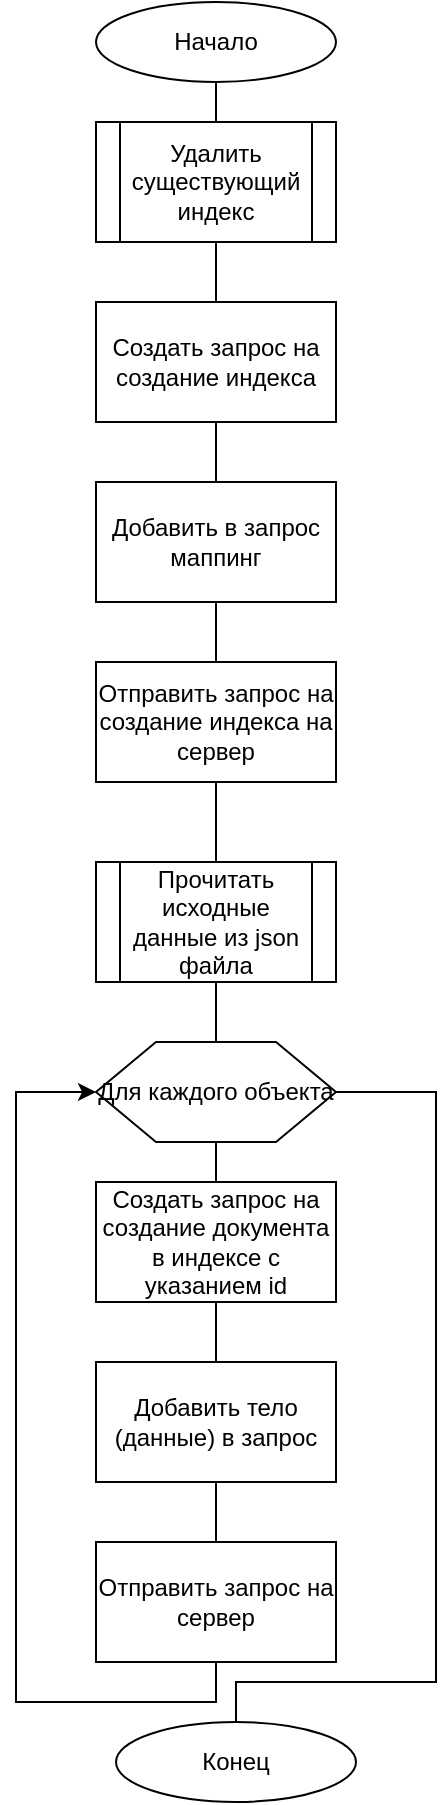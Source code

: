 <mxfile version="12.6.5" type="device"><diagram id="YQnN6EsGSDCkHxWqLFWK" name="Page-1"><mxGraphModel dx="1106" dy="807" grid="1" gridSize="10" guides="1" tooltips="1" connect="1" arrows="1" fold="1" page="1" pageScale="1" pageWidth="3300" pageHeight="2339" math="0" shadow="0"><root><mxCell id="0"/><mxCell id="1" parent="0"/><mxCell id="T8US_-9zx-Rd0sCNBQ4E-15" style="edgeStyle=orthogonalEdgeStyle;rounded=0;orthogonalLoop=1;jettySize=auto;html=1;exitX=0.5;exitY=1;exitDx=0;exitDy=0;entryX=0.5;entryY=0;entryDx=0;entryDy=0;endArrow=none;endFill=0;" edge="1" parent="1" source="T8US_-9zx-Rd0sCNBQ4E-1" target="T8US_-9zx-Rd0sCNBQ4E-4"><mxGeometry relative="1" as="geometry"/></mxCell><mxCell id="T8US_-9zx-Rd0sCNBQ4E-1" value="Начало" style="ellipse;whiteSpace=wrap;html=1;" vertex="1" parent="1"><mxGeometry x="350" y="80" width="120" height="40" as="geometry"/></mxCell><mxCell id="T8US_-9zx-Rd0sCNBQ4E-2" value="Конец" style="ellipse;whiteSpace=wrap;html=1;" vertex="1" parent="1"><mxGeometry x="360" y="940" width="120" height="40" as="geometry"/></mxCell><mxCell id="T8US_-9zx-Rd0sCNBQ4E-17" style="edgeStyle=orthogonalEdgeStyle;rounded=0;orthogonalLoop=1;jettySize=auto;html=1;exitX=0.5;exitY=1;exitDx=0;exitDy=0;endArrow=none;endFill=0;" edge="1" parent="1" source="T8US_-9zx-Rd0sCNBQ4E-3" target="T8US_-9zx-Rd0sCNBQ4E-5"><mxGeometry relative="1" as="geometry"/></mxCell><mxCell id="T8US_-9zx-Rd0sCNBQ4E-3" value="Создать запрос на создание индекса" style="rounded=0;whiteSpace=wrap;html=1;" vertex="1" parent="1"><mxGeometry x="350" y="230" width="120" height="60" as="geometry"/></mxCell><mxCell id="T8US_-9zx-Rd0sCNBQ4E-16" style="edgeStyle=orthogonalEdgeStyle;rounded=0;orthogonalLoop=1;jettySize=auto;html=1;exitX=0.5;exitY=1;exitDx=0;exitDy=0;entryX=0.5;entryY=0;entryDx=0;entryDy=0;endArrow=none;endFill=0;" edge="1" parent="1" source="T8US_-9zx-Rd0sCNBQ4E-4" target="T8US_-9zx-Rd0sCNBQ4E-3"><mxGeometry relative="1" as="geometry"/></mxCell><mxCell id="T8US_-9zx-Rd0sCNBQ4E-4" value="Удалить существующий индекс" style="shape=process;whiteSpace=wrap;html=1;backgroundOutline=1;" vertex="1" parent="1"><mxGeometry x="350" y="140" width="120" height="60" as="geometry"/></mxCell><mxCell id="T8US_-9zx-Rd0sCNBQ4E-18" style="edgeStyle=orthogonalEdgeStyle;rounded=0;orthogonalLoop=1;jettySize=auto;html=1;exitX=0.5;exitY=1;exitDx=0;exitDy=0;endArrow=none;endFill=0;" edge="1" parent="1" source="T8US_-9zx-Rd0sCNBQ4E-5" target="T8US_-9zx-Rd0sCNBQ4E-6"><mxGeometry relative="1" as="geometry"/></mxCell><mxCell id="T8US_-9zx-Rd0sCNBQ4E-5" value="Добавить в запрос маппинг" style="rounded=0;whiteSpace=wrap;html=1;" vertex="1" parent="1"><mxGeometry x="350" y="320" width="120" height="60" as="geometry"/></mxCell><mxCell id="T8US_-9zx-Rd0sCNBQ4E-19" style="edgeStyle=orthogonalEdgeStyle;rounded=0;orthogonalLoop=1;jettySize=auto;html=1;exitX=0.5;exitY=1;exitDx=0;exitDy=0;endArrow=none;endFill=0;" edge="1" parent="1" source="T8US_-9zx-Rd0sCNBQ4E-6" target="T8US_-9zx-Rd0sCNBQ4E-8"><mxGeometry relative="1" as="geometry"/></mxCell><mxCell id="T8US_-9zx-Rd0sCNBQ4E-6" value="Отправить запрос на создание индекса на сервер" style="rounded=0;whiteSpace=wrap;html=1;" vertex="1" parent="1"><mxGeometry x="350" y="410" width="120" height="60" as="geometry"/></mxCell><mxCell id="T8US_-9zx-Rd0sCNBQ4E-20" style="edgeStyle=orthogonalEdgeStyle;rounded=0;orthogonalLoop=1;jettySize=auto;html=1;exitX=0.5;exitY=1;exitDx=0;exitDy=0;endArrow=none;endFill=0;" edge="1" parent="1" source="T8US_-9zx-Rd0sCNBQ4E-8" target="T8US_-9zx-Rd0sCNBQ4E-9"><mxGeometry relative="1" as="geometry"/></mxCell><mxCell id="T8US_-9zx-Rd0sCNBQ4E-8" value="Прочитать исходные данные из json файла" style="shape=process;whiteSpace=wrap;html=1;backgroundOutline=1;" vertex="1" parent="1"><mxGeometry x="350" y="510" width="120" height="60" as="geometry"/></mxCell><mxCell id="T8US_-9zx-Rd0sCNBQ4E-13" style="edgeStyle=orthogonalEdgeStyle;rounded=0;orthogonalLoop=1;jettySize=auto;html=1;exitX=1;exitY=0.5;exitDx=0;exitDy=0;entryX=0.5;entryY=0;entryDx=0;entryDy=0;endArrow=none;endFill=0;" edge="1" parent="1" source="T8US_-9zx-Rd0sCNBQ4E-9" target="T8US_-9zx-Rd0sCNBQ4E-2"><mxGeometry relative="1" as="geometry"><Array as="points"><mxPoint x="520" y="625"/><mxPoint x="520" y="920"/><mxPoint x="420" y="920"/></Array></mxGeometry></mxCell><mxCell id="T8US_-9zx-Rd0sCNBQ4E-21" style="edgeStyle=orthogonalEdgeStyle;rounded=0;orthogonalLoop=1;jettySize=auto;html=1;exitX=0.5;exitY=1;exitDx=0;exitDy=0;endArrow=none;endFill=0;" edge="1" parent="1" source="T8US_-9zx-Rd0sCNBQ4E-9" target="T8US_-9zx-Rd0sCNBQ4E-10"><mxGeometry relative="1" as="geometry"/></mxCell><mxCell id="T8US_-9zx-Rd0sCNBQ4E-9" value="Для каждого объекта" style="shape=hexagon;perimeter=hexagonPerimeter2;whiteSpace=wrap;html=1;" vertex="1" parent="1"><mxGeometry x="350" y="600" width="120" height="50" as="geometry"/></mxCell><mxCell id="T8US_-9zx-Rd0sCNBQ4E-22" style="edgeStyle=orthogonalEdgeStyle;rounded=0;orthogonalLoop=1;jettySize=auto;html=1;exitX=0.5;exitY=1;exitDx=0;exitDy=0;endArrow=none;endFill=0;" edge="1" parent="1" source="T8US_-9zx-Rd0sCNBQ4E-10" target="T8US_-9zx-Rd0sCNBQ4E-11"><mxGeometry relative="1" as="geometry"/></mxCell><mxCell id="T8US_-9zx-Rd0sCNBQ4E-10" value="Создать запрос на создание документа в индексе с указанием id" style="rounded=0;whiteSpace=wrap;html=1;" vertex="1" parent="1"><mxGeometry x="350" y="670" width="120" height="60" as="geometry"/></mxCell><mxCell id="T8US_-9zx-Rd0sCNBQ4E-23" style="edgeStyle=orthogonalEdgeStyle;rounded=0;orthogonalLoop=1;jettySize=auto;html=1;exitX=0.5;exitY=1;exitDx=0;exitDy=0;endArrow=none;endFill=0;" edge="1" parent="1" source="T8US_-9zx-Rd0sCNBQ4E-11" target="T8US_-9zx-Rd0sCNBQ4E-12"><mxGeometry relative="1" as="geometry"/></mxCell><mxCell id="T8US_-9zx-Rd0sCNBQ4E-11" value="Добавить тело (данные) в запрос" style="rounded=0;whiteSpace=wrap;html=1;" vertex="1" parent="1"><mxGeometry x="350" y="760" width="120" height="60" as="geometry"/></mxCell><mxCell id="T8US_-9zx-Rd0sCNBQ4E-14" style="edgeStyle=orthogonalEdgeStyle;rounded=0;orthogonalLoop=1;jettySize=auto;html=1;exitX=0.5;exitY=1;exitDx=0;exitDy=0;entryX=0;entryY=0.5;entryDx=0;entryDy=0;endArrow=classic;endFill=1;" edge="1" parent="1" source="T8US_-9zx-Rd0sCNBQ4E-12" target="T8US_-9zx-Rd0sCNBQ4E-9"><mxGeometry relative="1" as="geometry"><Array as="points"><mxPoint x="410" y="930"/><mxPoint x="310" y="930"/><mxPoint x="310" y="625"/></Array></mxGeometry></mxCell><mxCell id="T8US_-9zx-Rd0sCNBQ4E-12" value="Отправить запрос на сервер" style="rounded=0;whiteSpace=wrap;html=1;" vertex="1" parent="1"><mxGeometry x="350" y="850" width="120" height="60" as="geometry"/></mxCell></root></mxGraphModel></diagram></mxfile>